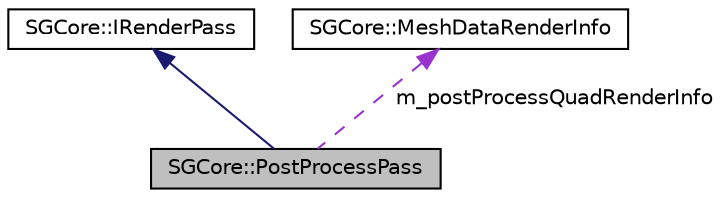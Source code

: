 digraph "SGCore::PostProcessPass"
{
 // LATEX_PDF_SIZE
  edge [fontname="Helvetica",fontsize="10",labelfontname="Helvetica",labelfontsize="10"];
  node [fontname="Helvetica",fontsize="10",shape=record];
  Node1 [label="SGCore::PostProcessPass",height=0.2,width=0.4,color="black", fillcolor="grey75", style="filled", fontcolor="black",tooltip=" "];
  Node2 -> Node1 [dir="back",color="midnightblue",fontsize="10",style="solid"];
  Node2 [label="SGCore::IRenderPass",height=0.2,width=0.4,color="black", fillcolor="white", style="filled",URL="$structSGCore_1_1IRenderPass.html",tooltip=" "];
  Node3 -> Node1 [dir="back",color="darkorchid3",fontsize="10",style="dashed",label=" m_postProcessQuadRenderInfo" ];
  Node3 [label="SGCore::MeshDataRenderInfo",height=0.2,width=0.4,color="black", fillcolor="white", style="filled",URL="$structSGCore_1_1MeshDataRenderInfo.html",tooltip=" "];
}
